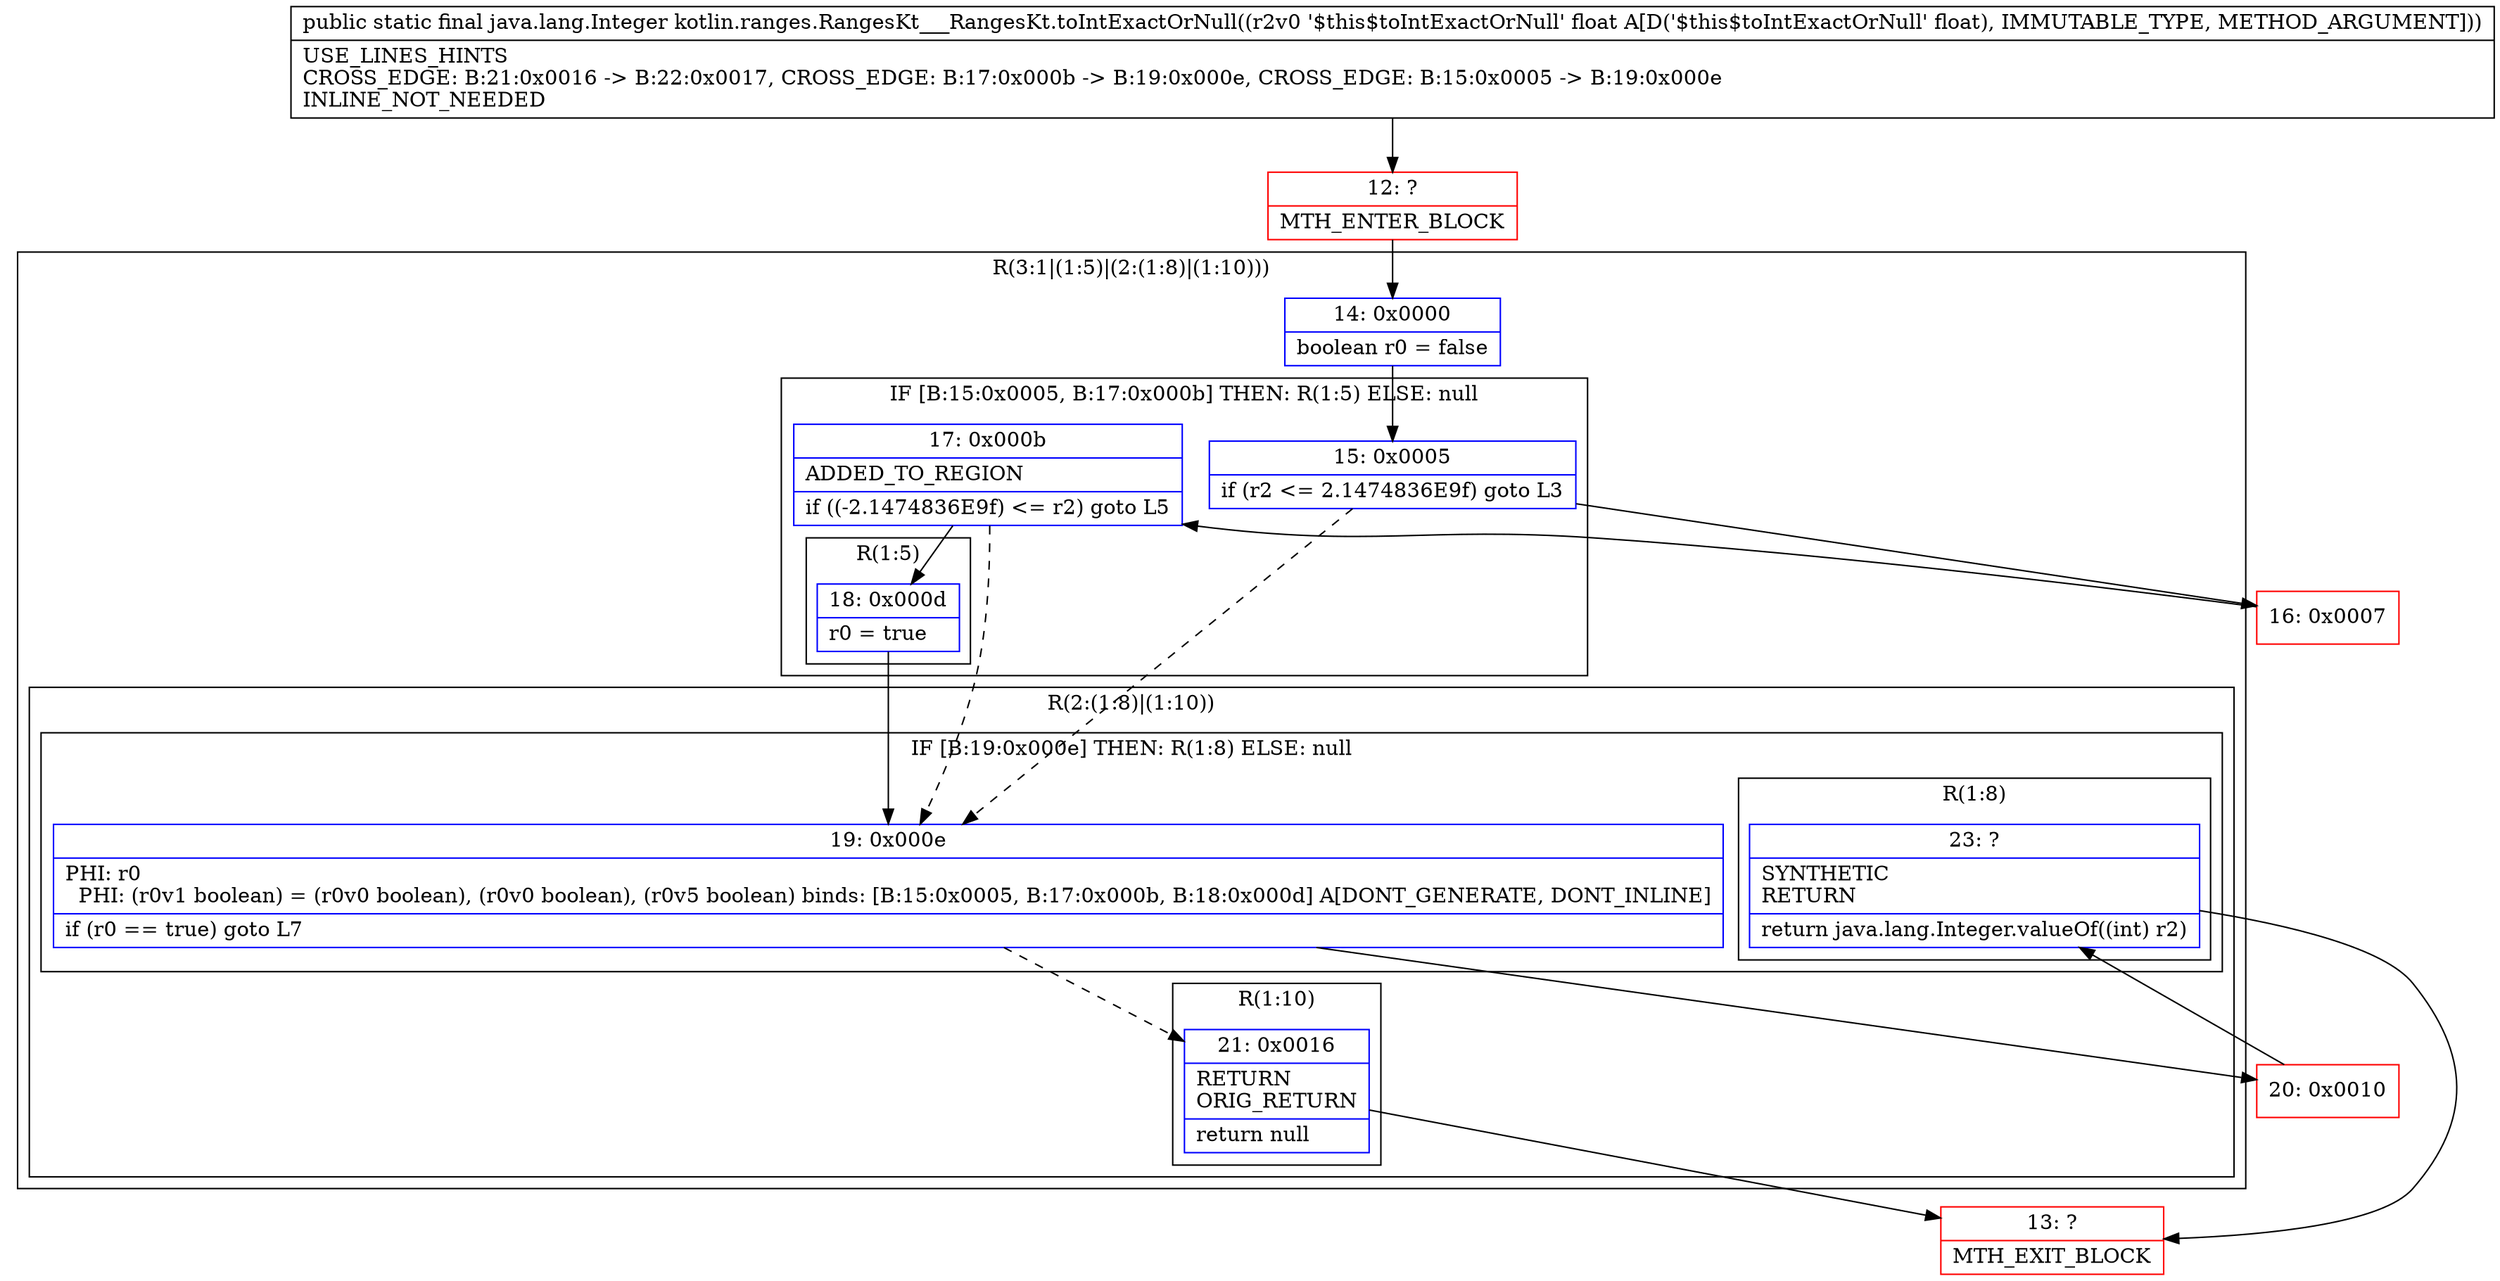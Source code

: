 digraph "CFG forkotlin.ranges.RangesKt___RangesKt.toIntExactOrNull(F)Ljava\/lang\/Integer;" {
subgraph cluster_Region_1131606893 {
label = "R(3:1|(1:5)|(2:(1:8)|(1:10)))";
node [shape=record,color=blue];
Node_14 [shape=record,label="{14\:\ 0x0000|boolean r0 = false\l}"];
subgraph cluster_IfRegion_1474435496 {
label = "IF [B:15:0x0005, B:17:0x000b] THEN: R(1:5) ELSE: null";
node [shape=record,color=blue];
Node_15 [shape=record,label="{15\:\ 0x0005|if (r2 \<= 2.1474836E9f) goto L3\l}"];
Node_17 [shape=record,label="{17\:\ 0x000b|ADDED_TO_REGION\l|if ((\-2.1474836E9f) \<= r2) goto L5\l}"];
subgraph cluster_Region_1096973915 {
label = "R(1:5)";
node [shape=record,color=blue];
Node_18 [shape=record,label="{18\:\ 0x000d|r0 = true\l}"];
}
}
subgraph cluster_Region_840863045 {
label = "R(2:(1:8)|(1:10))";
node [shape=record,color=blue];
subgraph cluster_IfRegion_1284580164 {
label = "IF [B:19:0x000e] THEN: R(1:8) ELSE: null";
node [shape=record,color=blue];
Node_19 [shape=record,label="{19\:\ 0x000e|PHI: r0 \l  PHI: (r0v1 boolean) = (r0v0 boolean), (r0v0 boolean), (r0v5 boolean) binds: [B:15:0x0005, B:17:0x000b, B:18:0x000d] A[DONT_GENERATE, DONT_INLINE]\l|if (r0 == true) goto L7\l}"];
subgraph cluster_Region_895738225 {
label = "R(1:8)";
node [shape=record,color=blue];
Node_23 [shape=record,label="{23\:\ ?|SYNTHETIC\lRETURN\l|return java.lang.Integer.valueOf((int) r2)\l}"];
}
}
subgraph cluster_Region_2008634108 {
label = "R(1:10)";
node [shape=record,color=blue];
Node_21 [shape=record,label="{21\:\ 0x0016|RETURN\lORIG_RETURN\l|return null\l}"];
}
}
}
Node_12 [shape=record,color=red,label="{12\:\ ?|MTH_ENTER_BLOCK\l}"];
Node_16 [shape=record,color=red,label="{16\:\ 0x0007}"];
Node_20 [shape=record,color=red,label="{20\:\ 0x0010}"];
Node_13 [shape=record,color=red,label="{13\:\ ?|MTH_EXIT_BLOCK\l}"];
MethodNode[shape=record,label="{public static final java.lang.Integer kotlin.ranges.RangesKt___RangesKt.toIntExactOrNull((r2v0 '$this$toIntExactOrNull' float A[D('$this$toIntExactOrNull' float), IMMUTABLE_TYPE, METHOD_ARGUMENT]))  | USE_LINES_HINTS\lCROSS_EDGE: B:21:0x0016 \-\> B:22:0x0017, CROSS_EDGE: B:17:0x000b \-\> B:19:0x000e, CROSS_EDGE: B:15:0x0005 \-\> B:19:0x000e\lINLINE_NOT_NEEDED\l}"];
MethodNode -> Node_12;Node_14 -> Node_15;
Node_15 -> Node_16;
Node_15 -> Node_19[style=dashed];
Node_17 -> Node_18;
Node_17 -> Node_19[style=dashed];
Node_18 -> Node_19;
Node_19 -> Node_20;
Node_19 -> Node_21[style=dashed];
Node_23 -> Node_13;
Node_21 -> Node_13;
Node_12 -> Node_14;
Node_16 -> Node_17;
Node_20 -> Node_23;
}

